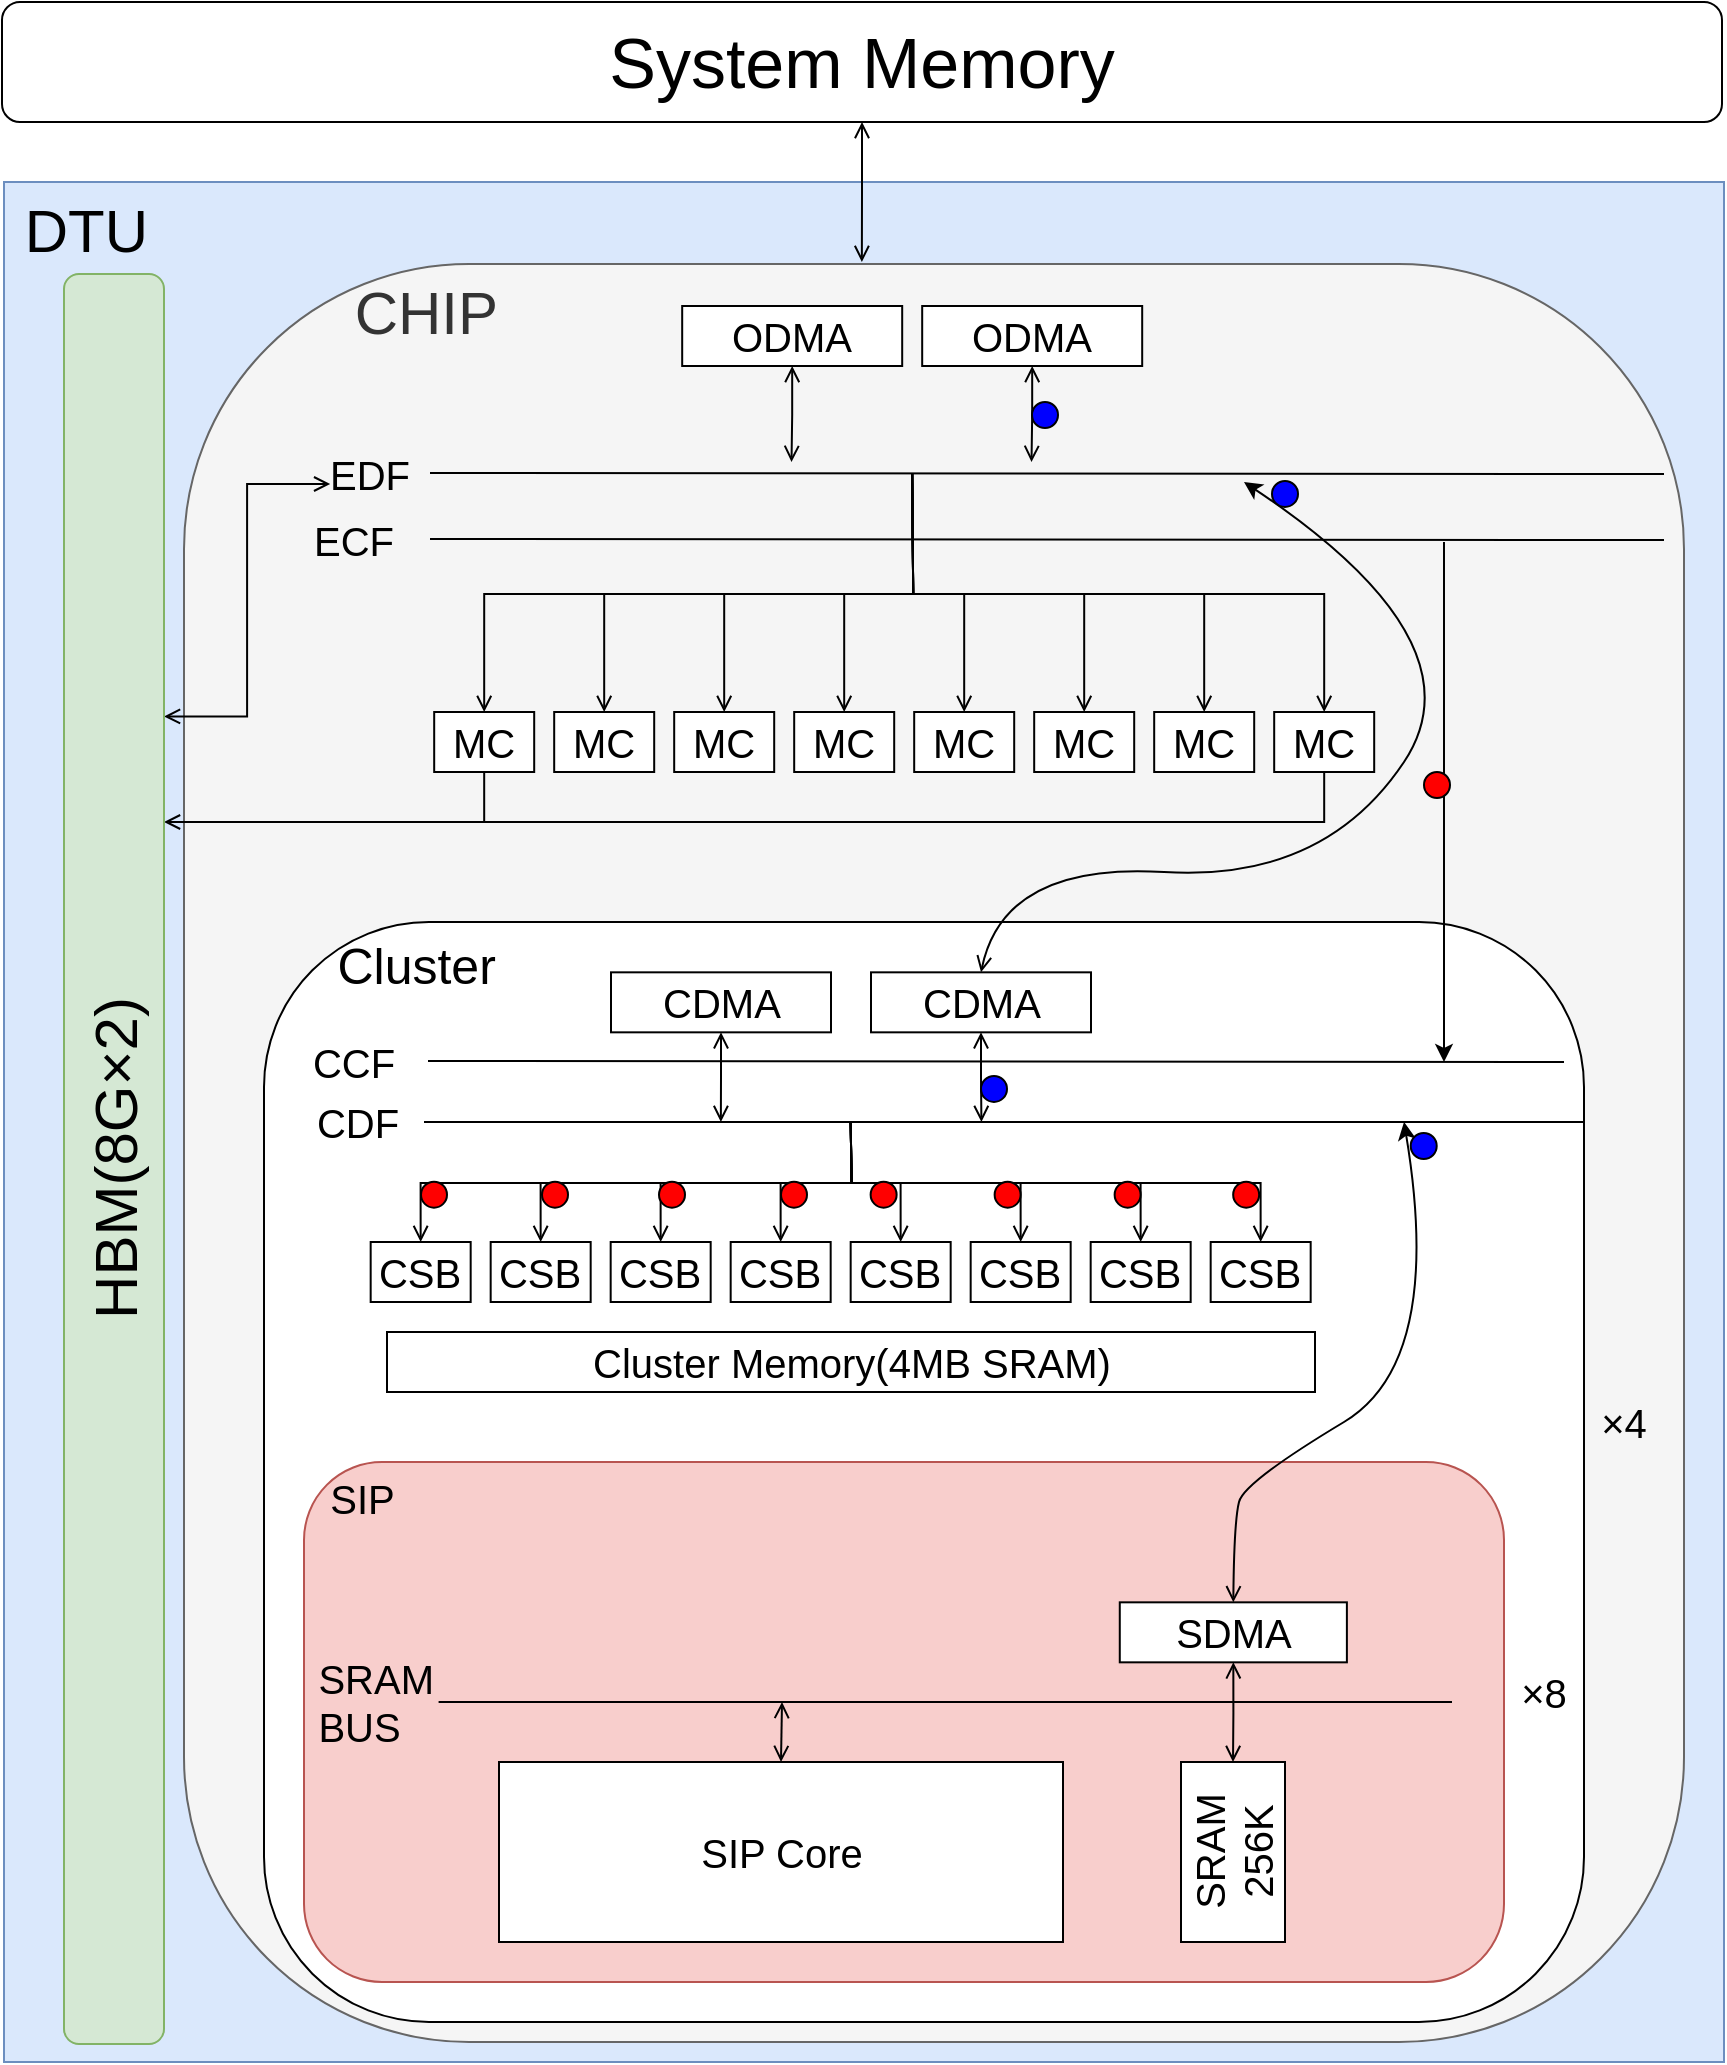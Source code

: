 <mxfile version="12.1.3" type="github" pages="2">
  <diagram name="Page-1" id="7e0a89b8-554c-2b80-1dc8-d5c74ca68de4">
    <mxGraphModel dx="1714" dy="838" grid="1" gridSize="10" guides="1" tooltips="1" connect="1" arrows="1" fold="1" page="1" pageScale="1" pageWidth="1100" pageHeight="850" background="#ffffff" math="0" shadow="0">
      <root>
        <mxCell id="0"/>
        <mxCell id="1" parent="0"/>
        <mxCell id="fnxAtJlPScLC8XFcpCaT-1247" value="&lt;font style=&quot;font-size: 30px&quot;&gt;&amp;nbsp;DTU&lt;/font&gt;" style="rounded=0;whiteSpace=wrap;html=1;strokeColor=#6c8ebf;fillColor=#dae8fc;fontSize=20;align=left;verticalAlign=top;" parent="1" vertex="1">
          <mxGeometry x="590" y="130" width="860" height="940" as="geometry"/>
        </mxCell>
        <mxCell id="fnxAtJlPScLC8XFcpCaT-400" value="&lt;font style=&quot;font-size: 30px&quot;&gt;&amp;nbsp; &amp;nbsp; &amp;nbsp; &amp;nbsp; &amp;nbsp; CHIP&lt;/font&gt;" style="rounded=1;whiteSpace=wrap;html=1;align=left;verticalAlign=top;fontSize=25;arcSize=19;fillColor=#f5f5f5;strokeColor=#666666;fontColor=#333333;" parent="1" vertex="1">
          <mxGeometry x="680" y="171" width="750" height="889" as="geometry"/>
        </mxCell>
        <mxCell id="fnxAtJlPScLC8XFcpCaT-1179" value="&lt;font style=&quot;font-size: 25px;&quot;&gt;&amp;nbsp; &amp;nbsp; &amp;nbsp;Cluster&lt;/font&gt;" style="rounded=1;whiteSpace=wrap;html=1;align=left;verticalAlign=top;fontSize=25;" parent="1" vertex="1">
          <mxGeometry x="720" y="500" width="660" height="550" as="geometry"/>
        </mxCell>
        <mxCell id="fnxAtJlPScLC8XFcpCaT-349" style="edgeStyle=orthogonalEdgeStyle;rounded=0;orthogonalLoop=1;jettySize=auto;html=1;exitX=0.5;exitY=0;exitDx=0;exitDy=0;startArrow=open;startFill=0;endArrow=none;endFill=0;strokeColor=#000000;fontSize=20;" parent="1" source="fnxAtJlPScLC8XFcpCaT-285" edge="1">
          <mxGeometry relative="1" as="geometry">
            <mxPoint x="1013.333" y="600" as="targetPoint"/>
          </mxGeometry>
        </mxCell>
        <mxCell id="fnxAtJlPScLC8XFcpCaT-285" value="CSB" style="rounded=0;whiteSpace=wrap;html=1;align=center;fontSize=20;" parent="1" vertex="1">
          <mxGeometry x="773.333" y="660" width="50" height="30" as="geometry"/>
        </mxCell>
        <mxCell id="fnxAtJlPScLC8XFcpCaT-350" style="edgeStyle=orthogonalEdgeStyle;rounded=0;orthogonalLoop=1;jettySize=auto;html=1;exitX=0.5;exitY=0;exitDx=0;exitDy=0;startArrow=open;startFill=0;endArrow=none;endFill=0;strokeColor=#000000;fontSize=20;" parent="1" source="fnxAtJlPScLC8XFcpCaT-290" edge="1">
          <mxGeometry relative="1" as="geometry">
            <mxPoint x="1013.333" y="600" as="targetPoint"/>
          </mxGeometry>
        </mxCell>
        <mxCell id="fnxAtJlPScLC8XFcpCaT-290" value="CSB" style="rounded=0;whiteSpace=wrap;html=1;align=center;fontSize=20;" parent="1" vertex="1">
          <mxGeometry x="833.333" y="660" width="50" height="30" as="geometry"/>
        </mxCell>
        <mxCell id="fnxAtJlPScLC8XFcpCaT-351" style="edgeStyle=orthogonalEdgeStyle;rounded=0;orthogonalLoop=1;jettySize=auto;html=1;exitX=0.5;exitY=0;exitDx=0;exitDy=0;startArrow=open;startFill=0;endArrow=none;endFill=0;strokeColor=#000000;fontSize=20;" parent="1" source="fnxAtJlPScLC8XFcpCaT-291" edge="1">
          <mxGeometry relative="1" as="geometry">
            <mxPoint x="1013.333" y="600" as="targetPoint"/>
          </mxGeometry>
        </mxCell>
        <mxCell id="fnxAtJlPScLC8XFcpCaT-291" value="CSB" style="rounded=0;whiteSpace=wrap;html=1;align=center;fontSize=20;" parent="1" vertex="1">
          <mxGeometry x="893.333" y="660" width="50" height="30" as="geometry"/>
        </mxCell>
        <mxCell id="fnxAtJlPScLC8XFcpCaT-352" style="edgeStyle=orthogonalEdgeStyle;rounded=0;orthogonalLoop=1;jettySize=auto;html=1;exitX=0.5;exitY=0;exitDx=0;exitDy=0;startArrow=open;startFill=0;endArrow=none;endFill=0;strokeColor=#000000;fontSize=20;" parent="1" source="fnxAtJlPScLC8XFcpCaT-292" edge="1">
          <mxGeometry relative="1" as="geometry">
            <mxPoint x="1013.333" y="600" as="targetPoint"/>
          </mxGeometry>
        </mxCell>
        <mxCell id="fnxAtJlPScLC8XFcpCaT-292" value="CSB" style="rounded=0;whiteSpace=wrap;html=1;align=center;fontSize=20;" parent="1" vertex="1">
          <mxGeometry x="953.333" y="660" width="50" height="30" as="geometry"/>
        </mxCell>
        <mxCell id="fnxAtJlPScLC8XFcpCaT-353" style="edgeStyle=orthogonalEdgeStyle;rounded=0;orthogonalLoop=1;jettySize=auto;html=1;exitX=0.5;exitY=0;exitDx=0;exitDy=0;startArrow=open;startFill=0;endArrow=none;endFill=0;strokeColor=#000000;fontSize=20;" parent="1" source="fnxAtJlPScLC8XFcpCaT-294" edge="1">
          <mxGeometry relative="1" as="geometry">
            <mxPoint x="1013.333" y="600" as="targetPoint"/>
          </mxGeometry>
        </mxCell>
        <mxCell id="fnxAtJlPScLC8XFcpCaT-294" value="CSB" style="rounded=0;whiteSpace=wrap;html=1;align=center;fontSize=20;" parent="1" vertex="1">
          <mxGeometry x="1013.333" y="660" width="50" height="30" as="geometry"/>
        </mxCell>
        <mxCell id="fnxAtJlPScLC8XFcpCaT-354" style="edgeStyle=orthogonalEdgeStyle;rounded=0;orthogonalLoop=1;jettySize=auto;html=1;exitX=0.5;exitY=0;exitDx=0;exitDy=0;startArrow=open;startFill=0;endArrow=none;endFill=0;strokeColor=#000000;fontSize=20;" parent="1" source="fnxAtJlPScLC8XFcpCaT-295" edge="1">
          <mxGeometry relative="1" as="geometry">
            <mxPoint x="1013.333" y="600" as="targetPoint"/>
          </mxGeometry>
        </mxCell>
        <mxCell id="fnxAtJlPScLC8XFcpCaT-295" value="CSB" style="rounded=0;whiteSpace=wrap;html=1;align=center;fontSize=20;" parent="1" vertex="1">
          <mxGeometry x="1073.333" y="660" width="50" height="30" as="geometry"/>
        </mxCell>
        <mxCell id="fnxAtJlPScLC8XFcpCaT-355" style="edgeStyle=orthogonalEdgeStyle;rounded=0;orthogonalLoop=1;jettySize=auto;html=1;exitX=0.5;exitY=0;exitDx=0;exitDy=0;startArrow=open;startFill=0;endArrow=none;endFill=0;strokeColor=#000000;fontSize=20;" parent="1" source="fnxAtJlPScLC8XFcpCaT-296" edge="1">
          <mxGeometry relative="1" as="geometry">
            <mxPoint x="1013.333" y="600" as="targetPoint"/>
          </mxGeometry>
        </mxCell>
        <mxCell id="fnxAtJlPScLC8XFcpCaT-296" value="CSB" style="rounded=0;whiteSpace=wrap;html=1;align=center;fontSize=20;" parent="1" vertex="1">
          <mxGeometry x="1133.333" y="660" width="50" height="30" as="geometry"/>
        </mxCell>
        <mxCell id="fnxAtJlPScLC8XFcpCaT-356" style="edgeStyle=orthogonalEdgeStyle;rounded=0;orthogonalLoop=1;jettySize=auto;html=1;exitX=0.5;exitY=0;exitDx=0;exitDy=0;startArrow=open;startFill=0;endArrow=none;endFill=0;strokeColor=#000000;fontSize=20;" parent="1" source="fnxAtJlPScLC8XFcpCaT-297" edge="1">
          <mxGeometry relative="1" as="geometry">
            <mxPoint x="1013.333" y="600" as="targetPoint"/>
          </mxGeometry>
        </mxCell>
        <mxCell id="fnxAtJlPScLC8XFcpCaT-297" value="CSB" style="rounded=0;whiteSpace=wrap;html=1;align=center;fontSize=20;" parent="1" vertex="1">
          <mxGeometry x="1193.333" y="660" width="50" height="30" as="geometry"/>
        </mxCell>
        <mxCell id="fnxAtJlPScLC8XFcpCaT-321" style="edgeStyle=orthogonalEdgeStyle;rounded=0;orthogonalLoop=1;jettySize=auto;html=1;exitX=0.5;exitY=0;exitDx=0;exitDy=0;startArrow=open;startFill=0;endArrow=none;endFill=0;strokeColor=#000000;fontSize=20;" parent="1" source="fnxAtJlPScLC8XFcpCaT-298" edge="1">
          <mxGeometry relative="1" as="geometry">
            <mxPoint x="1044.095" y="276" as="targetPoint"/>
          </mxGeometry>
        </mxCell>
        <mxCell id="fnxAtJlPScLC8XFcpCaT-1249" style="edgeStyle=orthogonalEdgeStyle;rounded=0;orthogonalLoop=1;jettySize=auto;html=1;exitX=0.5;exitY=1;exitDx=0;exitDy=0;startArrow=none;startFill=0;endArrow=open;endFill=0;strokeColor=#000000;fontSize=20;" parent="1" source="fnxAtJlPScLC8XFcpCaT-298" target="fnxAtJlPScLC8XFcpCaT-1181" edge="1">
          <mxGeometry relative="1" as="geometry">
            <Array as="points">
              <mxPoint x="830" y="450"/>
            </Array>
          </mxGeometry>
        </mxCell>
        <mxCell id="fnxAtJlPScLC8XFcpCaT-298" value="MC" style="rounded=0;whiteSpace=wrap;html=1;align=center;fontSize=20;" parent="1" vertex="1">
          <mxGeometry x="805.095" y="395" width="50" height="30" as="geometry"/>
        </mxCell>
        <mxCell id="fnxAtJlPScLC8XFcpCaT-325" style="edgeStyle=orthogonalEdgeStyle;rounded=0;orthogonalLoop=1;jettySize=auto;html=1;exitX=0.5;exitY=0;exitDx=0;exitDy=0;startArrow=open;startFill=0;endArrow=none;endFill=0;strokeColor=#000000;fontSize=20;" parent="1" source="fnxAtJlPScLC8XFcpCaT-299" edge="1">
          <mxGeometry relative="1" as="geometry">
            <mxPoint x="1044.095" y="276" as="targetPoint"/>
          </mxGeometry>
        </mxCell>
        <mxCell id="fnxAtJlPScLC8XFcpCaT-299" value="MC" style="rounded=0;whiteSpace=wrap;html=1;align=center;fontSize=20;" parent="1" vertex="1">
          <mxGeometry x="865.095" y="395" width="50" height="30" as="geometry"/>
        </mxCell>
        <mxCell id="fnxAtJlPScLC8XFcpCaT-326" style="edgeStyle=orthogonalEdgeStyle;rounded=0;orthogonalLoop=1;jettySize=auto;html=1;exitX=0.5;exitY=0;exitDx=0;exitDy=0;startArrow=open;startFill=0;endArrow=none;endFill=0;strokeColor=#000000;fontSize=20;" parent="1" source="fnxAtJlPScLC8XFcpCaT-300" edge="1">
          <mxGeometry relative="1" as="geometry">
            <mxPoint x="1044.095" y="276" as="targetPoint"/>
          </mxGeometry>
        </mxCell>
        <mxCell id="fnxAtJlPScLC8XFcpCaT-300" value="MC" style="rounded=0;whiteSpace=wrap;html=1;align=center;fontSize=20;" parent="1" vertex="1">
          <mxGeometry x="925.095" y="395" width="50" height="30" as="geometry"/>
        </mxCell>
        <mxCell id="fnxAtJlPScLC8XFcpCaT-327" style="edgeStyle=orthogonalEdgeStyle;rounded=0;orthogonalLoop=1;jettySize=auto;html=1;exitX=0.5;exitY=0;exitDx=0;exitDy=0;startArrow=open;startFill=0;endArrow=none;endFill=0;strokeColor=#000000;fontSize=20;" parent="1" source="fnxAtJlPScLC8XFcpCaT-301" edge="1">
          <mxGeometry relative="1" as="geometry">
            <mxPoint x="1044.095" y="276" as="targetPoint"/>
          </mxGeometry>
        </mxCell>
        <mxCell id="fnxAtJlPScLC8XFcpCaT-301" value="MC" style="rounded=0;whiteSpace=wrap;html=1;align=center;fontSize=20;" parent="1" vertex="1">
          <mxGeometry x="985.095" y="395" width="50" height="30" as="geometry"/>
        </mxCell>
        <mxCell id="fnxAtJlPScLC8XFcpCaT-328" style="edgeStyle=orthogonalEdgeStyle;rounded=0;orthogonalLoop=1;jettySize=auto;html=1;exitX=0.5;exitY=0;exitDx=0;exitDy=0;startArrow=open;startFill=0;endArrow=none;endFill=0;strokeColor=#000000;fontSize=20;" parent="1" source="fnxAtJlPScLC8XFcpCaT-302" edge="1">
          <mxGeometry relative="1" as="geometry">
            <mxPoint x="1044.095" y="276" as="targetPoint"/>
          </mxGeometry>
        </mxCell>
        <mxCell id="fnxAtJlPScLC8XFcpCaT-302" value="MC" style="rounded=0;whiteSpace=wrap;html=1;align=center;fontSize=20;" parent="1" vertex="1">
          <mxGeometry x="1045.095" y="395" width="50" height="30" as="geometry"/>
        </mxCell>
        <mxCell id="fnxAtJlPScLC8XFcpCaT-329" style="edgeStyle=orthogonalEdgeStyle;rounded=0;orthogonalLoop=1;jettySize=auto;html=1;exitX=0.5;exitY=0;exitDx=0;exitDy=0;startArrow=open;startFill=0;endArrow=none;endFill=0;strokeColor=#000000;fontSize=20;" parent="1" source="fnxAtJlPScLC8XFcpCaT-303" edge="1">
          <mxGeometry relative="1" as="geometry">
            <mxPoint x="1044.095" y="276" as="targetPoint"/>
          </mxGeometry>
        </mxCell>
        <mxCell id="fnxAtJlPScLC8XFcpCaT-303" value="MC" style="rounded=0;whiteSpace=wrap;html=1;align=center;fontSize=20;" parent="1" vertex="1">
          <mxGeometry x="1105.095" y="395" width="50" height="30" as="geometry"/>
        </mxCell>
        <mxCell id="fnxAtJlPScLC8XFcpCaT-330" style="edgeStyle=orthogonalEdgeStyle;rounded=0;orthogonalLoop=1;jettySize=auto;html=1;exitX=0.5;exitY=0;exitDx=0;exitDy=0;startArrow=open;startFill=0;endArrow=none;endFill=0;strokeColor=#000000;fontSize=20;" parent="1" source="fnxAtJlPScLC8XFcpCaT-304" edge="1">
          <mxGeometry relative="1" as="geometry">
            <mxPoint x="1044.095" y="276" as="targetPoint"/>
          </mxGeometry>
        </mxCell>
        <mxCell id="fnxAtJlPScLC8XFcpCaT-304" value="MC" style="rounded=0;whiteSpace=wrap;html=1;align=center;fontSize=20;" parent="1" vertex="1">
          <mxGeometry x="1165.095" y="395" width="50" height="30" as="geometry"/>
        </mxCell>
        <mxCell id="fnxAtJlPScLC8XFcpCaT-322" style="edgeStyle=orthogonalEdgeStyle;rounded=0;orthogonalLoop=1;jettySize=auto;html=1;exitX=0.5;exitY=0;exitDx=0;exitDy=0;startArrow=open;startFill=0;endArrow=none;endFill=0;strokeColor=#000000;fontSize=20;" parent="1" source="fnxAtJlPScLC8XFcpCaT-305" edge="1">
          <mxGeometry relative="1" as="geometry">
            <mxPoint x="1044.095" y="276" as="targetPoint"/>
          </mxGeometry>
        </mxCell>
        <mxCell id="fnxAtJlPScLC8XFcpCaT-1251" style="edgeStyle=orthogonalEdgeStyle;rounded=0;orthogonalLoop=1;jettySize=auto;html=1;exitX=0.5;exitY=1;exitDx=0;exitDy=0;startArrow=none;startFill=0;endArrow=none;endFill=0;strokeColor=#000000;fontSize=20;" parent="1" source="fnxAtJlPScLC8XFcpCaT-305" edge="1">
          <mxGeometry relative="1" as="geometry">
            <mxPoint x="830" y="450" as="targetPoint"/>
            <Array as="points">
              <mxPoint x="1250" y="450"/>
            </Array>
          </mxGeometry>
        </mxCell>
        <mxCell id="fnxAtJlPScLC8XFcpCaT-305" value="MC" style="rounded=0;whiteSpace=wrap;html=1;align=center;fontSize=20;" parent="1" vertex="1">
          <mxGeometry x="1225.095" y="395" width="50" height="30" as="geometry"/>
        </mxCell>
        <mxCell id="fnxAtJlPScLC8XFcpCaT-307" value="" style="endArrow=none;html=1;strokeColor=#000000;fontSize=20;" parent="1" edge="1">
          <mxGeometry width="50" height="50" relative="1" as="geometry">
            <mxPoint x="803" y="275.5" as="sourcePoint"/>
            <mxPoint x="1420" y="276" as="targetPoint"/>
            <Array as="points"/>
          </mxGeometry>
        </mxCell>
        <mxCell id="fnxAtJlPScLC8XFcpCaT-324" value="EDF" style="text;html=1;strokeColor=none;fillColor=none;align=center;verticalAlign=middle;whiteSpace=wrap;rounded=0;fontSize=20;" parent="1" vertex="1">
          <mxGeometry x="753.095" y="266" width="40" height="20" as="geometry"/>
        </mxCell>
        <mxCell id="fnxAtJlPScLC8XFcpCaT-1190" style="edgeStyle=orthogonalEdgeStyle;rounded=0;orthogonalLoop=1;jettySize=auto;html=1;exitX=0.5;exitY=1;exitDx=0;exitDy=0;startArrow=open;startFill=0;endArrow=open;endFill=0;strokeColor=#000000;fontSize=20;" parent="1" source="fnxAtJlPScLC8XFcpCaT-332" edge="1">
          <mxGeometry relative="1" as="geometry">
            <mxPoint x="983.759" y="270" as="targetPoint"/>
          </mxGeometry>
        </mxCell>
        <mxCell id="fnxAtJlPScLC8XFcpCaT-332" value="&lt;font style=&quot;font-size: 20px&quot;&gt;ODMA&lt;/font&gt;" style="rounded=0;whiteSpace=wrap;html=1;align=center;fontSize=20;" parent="1" vertex="1">
          <mxGeometry x="929.095" y="192" width="110" height="30" as="geometry"/>
        </mxCell>
        <mxCell id="fnxAtJlPScLC8XFcpCaT-1192" style="edgeStyle=orthogonalEdgeStyle;rounded=0;orthogonalLoop=1;jettySize=auto;html=1;exitX=0.5;exitY=1;exitDx=0;exitDy=0;startArrow=open;startFill=0;endArrow=open;endFill=0;strokeColor=#000000;fontSize=20;" parent="1" source="fnxAtJlPScLC8XFcpCaT-336" edge="1">
          <mxGeometry relative="1" as="geometry">
            <mxPoint x="1103.759" y="270" as="targetPoint"/>
          </mxGeometry>
        </mxCell>
        <mxCell id="fnxAtJlPScLC8XFcpCaT-336" value="&lt;font style=&quot;font-size: 20px&quot;&gt;ODMA&lt;/font&gt;" style="rounded=0;whiteSpace=wrap;html=1;align=center;fontSize=20;" parent="1" vertex="1">
          <mxGeometry x="1049.095" y="192" width="110" height="30" as="geometry"/>
        </mxCell>
        <mxCell id="fnxAtJlPScLC8XFcpCaT-337" value="" style="endArrow=none;html=1;strokeColor=#000000;fontSize=20;" parent="1" edge="1">
          <mxGeometry width="50" height="50" relative="1" as="geometry">
            <mxPoint x="800" y="600" as="sourcePoint"/>
            <mxPoint x="1380" y="600" as="targetPoint"/>
            <Array as="points"/>
          </mxGeometry>
        </mxCell>
        <mxCell id="fnxAtJlPScLC8XFcpCaT-338" value="CDF" style="text;html=1;strokeColor=none;fillColor=none;align=center;verticalAlign=middle;whiteSpace=wrap;rounded=0;fontSize=20;" parent="1" vertex="1">
          <mxGeometry x="746.833" y="590" width="40" height="20" as="geometry"/>
        </mxCell>
        <mxCell id="fnxAtJlPScLC8XFcpCaT-1232" style="edgeStyle=orthogonalEdgeStyle;rounded=0;orthogonalLoop=1;jettySize=auto;html=1;exitX=0.5;exitY=1;exitDx=0;exitDy=0;startArrow=open;startFill=0;endArrow=open;endFill=0;strokeColor=#000000;fontSize=20;" parent="1" source="fnxAtJlPScLC8XFcpCaT-339" edge="1">
          <mxGeometry relative="1" as="geometry">
            <mxPoint x="948.429" y="600" as="targetPoint"/>
          </mxGeometry>
        </mxCell>
        <mxCell id="fnxAtJlPScLC8XFcpCaT-339" value="CDMA" style="rounded=0;whiteSpace=wrap;html=1;align=center;fontSize=20;" parent="1" vertex="1">
          <mxGeometry x="893.5" y="525.167" width="110" height="30" as="geometry"/>
        </mxCell>
        <mxCell id="fnxAtJlPScLC8XFcpCaT-1233" style="edgeStyle=orthogonalEdgeStyle;rounded=0;orthogonalLoop=1;jettySize=auto;html=1;exitX=0.5;exitY=1;exitDx=0;exitDy=0;startArrow=open;startFill=0;endArrow=open;endFill=0;strokeColor=#000000;fontSize=20;" parent="1" source="fnxAtJlPScLC8XFcpCaT-340" edge="1">
          <mxGeometry relative="1" as="geometry">
            <mxPoint x="1078.714" y="600" as="targetPoint"/>
          </mxGeometry>
        </mxCell>
        <mxCell id="fnxAtJlPScLC8XFcpCaT-340" value="CDMA" style="rounded=0;whiteSpace=wrap;html=1;align=center;fontSize=20;" parent="1" vertex="1">
          <mxGeometry x="1023.5" y="525.167" width="110" height="30" as="geometry"/>
        </mxCell>
        <mxCell id="fnxAtJlPScLC8XFcpCaT-402" value="Cluster Memory(4MB SRAM)" style="rounded=0;whiteSpace=wrap;html=1;align=center;fontSize=20;" parent="1" vertex="1">
          <mxGeometry x="781.5" y="705" width="464" height="30" as="geometry"/>
        </mxCell>
        <mxCell id="fnxAtJlPScLC8XFcpCaT-1248" style="edgeStyle=orthogonalEdgeStyle;rounded=0;orthogonalLoop=1;jettySize=auto;html=1;exitX=1;exitY=0.25;exitDx=0;exitDy=0;entryX=0;entryY=0.75;entryDx=0;entryDy=0;startArrow=open;startFill=0;endArrow=open;endFill=0;strokeColor=#000000;fontSize=20;" parent="1" source="fnxAtJlPScLC8XFcpCaT-1181" target="fnxAtJlPScLC8XFcpCaT-324" edge="1">
          <mxGeometry relative="1" as="geometry"/>
        </mxCell>
        <mxCell id="fnxAtJlPScLC8XFcpCaT-1181" value="&lt;font style=&quot;font-size: 30px&quot;&gt;HBM(8G×2)&lt;/font&gt;" style="rounded=1;whiteSpace=wrap;html=1;align=center;direction=east;flipV=0;horizontal=0;fontSize=25;fillColor=#d5e8d4;strokeColor=#82b366;" parent="1" vertex="1">
          <mxGeometry x="620" y="176" width="50" height="885" as="geometry"/>
        </mxCell>
        <mxCell id="fnxAtJlPScLC8XFcpCaT-404" value="&lt;font style=&quot;font-size: 20px;&quot;&gt;&amp;nbsp; SIP&lt;/font&gt;" style="rounded=1;whiteSpace=wrap;html=1;align=left;verticalAlign=top;fontSize=20;fillColor=#f8cecc;strokeColor=#b85450;" parent="1" vertex="1">
          <mxGeometry x="740" y="770" width="600" height="260" as="geometry"/>
        </mxCell>
        <mxCell id="fnxAtJlPScLC8XFcpCaT-1243" style="edgeStyle=orthogonalEdgeStyle;rounded=0;orthogonalLoop=1;jettySize=auto;html=1;exitX=0.5;exitY=1;exitDx=0;exitDy=0;entryX=0.5;entryY=0;entryDx=0;entryDy=0;startArrow=open;startFill=0;endArrow=open;endFill=0;strokeColor=#000000;fontSize=20;" parent="1" source="fnxAtJlPScLC8XFcpCaT-361" target="fnxAtJlPScLC8XFcpCaT-369" edge="1">
          <mxGeometry relative="1" as="geometry"/>
        </mxCell>
        <mxCell id="fnxAtJlPScLC8XFcpCaT-361" value="SDMA" style="rounded=0;whiteSpace=wrap;html=1;align=center;fontSize=20;" parent="1" vertex="1">
          <mxGeometry x="1147.888" y="840.167" width="113.557" height="30" as="geometry"/>
        </mxCell>
        <mxCell id="fnxAtJlPScLC8XFcpCaT-369" value="SRAM&lt;br&gt;256K" style="rounded=0;whiteSpace=wrap;html=1;align=center;fontSize=20;horizontal=0;" parent="1" vertex="1">
          <mxGeometry x="1178.5" y="920" width="52" height="90" as="geometry"/>
        </mxCell>
        <mxCell id="fnxAtJlPScLC8XFcpCaT-378" value="" style="endArrow=none;html=1;strokeColor=#000000;fontSize=20;" parent="1" edge="1">
          <mxGeometry width="50" height="50" relative="1" as="geometry">
            <mxPoint x="807.293" y="890" as="sourcePoint"/>
            <mxPoint x="1313.999" y="890" as="targetPoint"/>
            <Array as="points"/>
          </mxGeometry>
        </mxCell>
        <mxCell id="fnxAtJlPScLC8XFcpCaT-381" value="&lt;div style=&quot;text-align: justify&quot;&gt;&lt;span&gt;SRAM&lt;/span&gt;&lt;/div&gt;&lt;div style=&quot;text-align: justify&quot;&gt;&lt;span&gt;BUS&lt;/span&gt;&lt;/div&gt;" style="text;html=1;strokeColor=none;fillColor=none;align=right;verticalAlign=middle;whiteSpace=wrap;rounded=0;fontSize=20;" parent="1" vertex="1">
          <mxGeometry x="766" y="880" width="41.293" height="20" as="geometry"/>
        </mxCell>
        <mxCell id="fnxAtJlPScLC8XFcpCaT-1183" value="×8" style="text;html=1;strokeColor=none;fillColor=none;align=center;verticalAlign=middle;whiteSpace=wrap;rounded=0;fontSize=20;" parent="1" vertex="1">
          <mxGeometry x="1340" y="875" width="40" height="20" as="geometry"/>
        </mxCell>
        <mxCell id="fnxAtJlPScLC8XFcpCaT-1184" value="×4" style="text;html=1;strokeColor=none;fillColor=none;align=center;verticalAlign=middle;whiteSpace=wrap;rounded=0;fontSize=20;" parent="1" vertex="1">
          <mxGeometry x="1380" y="740" width="40" height="20" as="geometry"/>
        </mxCell>
        <mxCell id="fnxAtJlPScLC8XFcpCaT-1193" style="edgeStyle=orthogonalEdgeStyle;rounded=0;orthogonalLoop=1;jettySize=auto;html=1;exitX=0.5;exitY=1;exitDx=0;exitDy=0;startArrow=open;startFill=0;endArrow=open;endFill=0;strokeColor=#000000;fontSize=20;" parent="1" source="fnxAtJlPScLC8XFcpCaT-1185" edge="1">
          <mxGeometry relative="1" as="geometry">
            <mxPoint x="1018.931" y="170" as="targetPoint"/>
          </mxGeometry>
        </mxCell>
        <mxCell id="fnxAtJlPScLC8XFcpCaT-1185" value="&lt;font style=&quot;font-size: 35px&quot;&gt;System Memory&lt;/font&gt;" style="rounded=1;whiteSpace=wrap;html=1;fontSize=20;align=center;" parent="1" vertex="1">
          <mxGeometry x="589" y="40" width="860" height="60" as="geometry"/>
        </mxCell>
        <mxCell id="fnxAtJlPScLC8XFcpCaT-1202" value="" style="ellipse;whiteSpace=wrap;html=1;aspect=fixed;fontSize=20;align=center;fillColor=#FF0000;" parent="1" vertex="1">
          <mxGeometry x="798.5" y="629.849" width="13" height="13" as="geometry"/>
        </mxCell>
        <mxCell id="fnxAtJlPScLC8XFcpCaT-1203" value="" style="ellipse;whiteSpace=wrap;html=1;aspect=fixed;fontSize=20;align=center;fillColor=#FF0000;" parent="1" vertex="1">
          <mxGeometry x="859" y="629.849" width="13" height="13" as="geometry"/>
        </mxCell>
        <mxCell id="fnxAtJlPScLC8XFcpCaT-1204" value="" style="ellipse;whiteSpace=wrap;html=1;aspect=fixed;fontSize=20;align=center;fillColor=#FF0000;" parent="1" vertex="1">
          <mxGeometry x="917.5" y="629.849" width="13" height="13" as="geometry"/>
        </mxCell>
        <mxCell id="fnxAtJlPScLC8XFcpCaT-1205" value="" style="ellipse;whiteSpace=wrap;html=1;aspect=fixed;fontSize=20;align=center;fillColor=#FF0000;" parent="1" vertex="1">
          <mxGeometry x="978.5" y="629.849" width="13" height="13" as="geometry"/>
        </mxCell>
        <mxCell id="fnxAtJlPScLC8XFcpCaT-1206" value="" style="ellipse;whiteSpace=wrap;html=1;aspect=fixed;fontSize=20;align=center;fillColor=#FF0000;" parent="1" vertex="1">
          <mxGeometry x="1023.317" y="629.849" width="13" height="13" as="geometry"/>
        </mxCell>
        <mxCell id="fnxAtJlPScLC8XFcpCaT-1207" value="" style="ellipse;whiteSpace=wrap;html=1;aspect=fixed;fontSize=20;align=center;fillColor=#FF0000;" parent="1" vertex="1">
          <mxGeometry x="1085.317" y="629.849" width="13" height="13" as="geometry"/>
        </mxCell>
        <mxCell id="fnxAtJlPScLC8XFcpCaT-1211" value="" style="ellipse;whiteSpace=wrap;html=1;aspect=fixed;fontSize=20;align=center;fillColor=#FF0000;" parent="1" vertex="1">
          <mxGeometry x="1145.317" y="629.849" width="13" height="13" as="geometry"/>
        </mxCell>
        <mxCell id="fnxAtJlPScLC8XFcpCaT-1212" value="" style="ellipse;whiteSpace=wrap;html=1;aspect=fixed;fontSize=20;align=center;fillColor=#FF0000;" parent="1" vertex="1">
          <mxGeometry x="1204.587" y="629.849" width="13" height="13" as="geometry"/>
        </mxCell>
        <mxCell id="fnxAtJlPScLC8XFcpCaT-1217" value="" style="endArrow=none;html=1;strokeColor=#000000;fontSize=20;" parent="1" edge="1">
          <mxGeometry width="50" height="50" relative="1" as="geometry">
            <mxPoint x="803" y="308.5" as="sourcePoint"/>
            <mxPoint x="1420" y="309" as="targetPoint"/>
            <Array as="points"/>
          </mxGeometry>
        </mxCell>
        <mxCell id="fnxAtJlPScLC8XFcpCaT-1218" value="ECF" style="text;html=1;strokeColor=none;fillColor=none;align=center;verticalAlign=middle;whiteSpace=wrap;rounded=0;fontSize=20;" parent="1" vertex="1">
          <mxGeometry x="745.095" y="299" width="40" height="20" as="geometry"/>
        </mxCell>
        <mxCell id="fnxAtJlPScLC8XFcpCaT-1219" value="" style="endArrow=classic;html=1;strokeColor=#000000;fontSize=20;" parent="1" edge="1">
          <mxGeometry width="50" height="50" relative="1" as="geometry">
            <mxPoint x="1310" y="310" as="sourcePoint"/>
            <mxPoint x="1310" y="570" as="targetPoint"/>
          </mxGeometry>
        </mxCell>
        <mxCell id="fnxAtJlPScLC8XFcpCaT-1222" value="" style="ellipse;whiteSpace=wrap;html=1;aspect=fixed;fontSize=20;align=center;fillColor=#FF0000;" parent="1" vertex="1">
          <mxGeometry x="1300" y="425" width="13" height="13" as="geometry"/>
        </mxCell>
        <mxCell id="fnxAtJlPScLC8XFcpCaT-1223" value="CCF" style="text;html=1;strokeColor=none;fillColor=none;align=center;verticalAlign=middle;whiteSpace=wrap;rounded=0;fontSize=20;" parent="1" vertex="1">
          <mxGeometry x="745.333" y="560" width="40" height="20" as="geometry"/>
        </mxCell>
        <mxCell id="fnxAtJlPScLC8XFcpCaT-1224" value="" style="endArrow=none;html=1;strokeColor=#000000;fontSize=20;" parent="1" edge="1">
          <mxGeometry width="50" height="50" relative="1" as="geometry">
            <mxPoint x="802" y="569.5" as="sourcePoint"/>
            <mxPoint x="1370" y="570" as="targetPoint"/>
            <Array as="points"/>
          </mxGeometry>
        </mxCell>
        <mxCell id="fnxAtJlPScLC8XFcpCaT-1231" value="" style="ellipse;whiteSpace=wrap;html=1;aspect=fixed;fontSize=20;align=center;fillColor=#0000FF;" parent="1" vertex="1">
          <mxGeometry x="1104" y="240" width="13" height="13" as="geometry"/>
        </mxCell>
        <mxCell id="fnxAtJlPScLC8XFcpCaT-1234" value="" style="curved=1;endArrow=classic;html=1;strokeColor=#000000;fontSize=20;exitX=0.5;exitY=0;exitDx=0;exitDy=0;startArrow=open;startFill=0;" parent="1" source="fnxAtJlPScLC8XFcpCaT-340" edge="1">
          <mxGeometry width="50" height="50" relative="1" as="geometry">
            <mxPoint x="940" y="530" as="sourcePoint"/>
            <mxPoint x="1210" y="280" as="targetPoint"/>
            <Array as="points">
              <mxPoint x="1090" y="470"/>
              <mxPoint x="1250" y="480"/>
              <mxPoint x="1330" y="360"/>
            </Array>
          </mxGeometry>
        </mxCell>
        <mxCell id="fnxAtJlPScLC8XFcpCaT-1235" value="" style="ellipse;whiteSpace=wrap;html=1;aspect=fixed;fontSize=20;align=center;fillColor=#0000FF;" parent="1" vertex="1">
          <mxGeometry x="1224" y="279.444" width="13" height="13" as="geometry"/>
        </mxCell>
        <mxCell id="fnxAtJlPScLC8XFcpCaT-1236" value="" style="ellipse;whiteSpace=wrap;html=1;aspect=fixed;fontSize=20;align=center;fillColor=#0000FF;" parent="1" vertex="1">
          <mxGeometry x="1078.5" y="576.944" width="13" height="13" as="geometry"/>
        </mxCell>
        <mxCell id="fnxAtJlPScLC8XFcpCaT-1237" value="" style="curved=1;endArrow=classic;html=1;strokeColor=#000000;fontSize=20;startArrow=open;startFill=0;exitX=0.5;exitY=0;exitDx=0;exitDy=0;" parent="1" source="fnxAtJlPScLC8XFcpCaT-361" edge="1">
          <mxGeometry width="50" height="50" relative="1" as="geometry">
            <mxPoint x="1110" y="810" as="sourcePoint"/>
            <mxPoint x="1290" y="600" as="targetPoint"/>
            <Array as="points">
              <mxPoint x="1205" y="800"/>
              <mxPoint x="1210" y="780"/>
              <mxPoint x="1310" y="720"/>
            </Array>
          </mxGeometry>
        </mxCell>
        <mxCell id="fnxAtJlPScLC8XFcpCaT-1241" value="" style="ellipse;whiteSpace=wrap;html=1;aspect=fixed;fontSize=20;align=center;fillColor=#0000FF;" parent="1" vertex="1">
          <mxGeometry x="1293.357" y="605.5" width="13" height="13" as="geometry"/>
        </mxCell>
        <mxCell id="fnxAtJlPScLC8XFcpCaT-1246" style="edgeStyle=orthogonalEdgeStyle;rounded=0;orthogonalLoop=1;jettySize=auto;html=1;exitX=0.5;exitY=0;exitDx=0;exitDy=0;startArrow=open;startFill=0;endArrow=open;endFill=0;strokeColor=#000000;fontSize=20;" parent="1" source="fnxAtJlPScLC8XFcpCaT-1245" edge="1">
          <mxGeometry relative="1" as="geometry">
            <mxPoint x="979" y="890" as="targetPoint"/>
          </mxGeometry>
        </mxCell>
        <mxCell id="fnxAtJlPScLC8XFcpCaT-1245" value="SIP Core" style="rounded=0;whiteSpace=wrap;html=1;align=center;fontSize=20;horizontal=1;" parent="1" vertex="1">
          <mxGeometry x="837.5" y="920" width="282" height="90" as="geometry"/>
        </mxCell>
      </root>
    </mxGraphModel>
  </diagram>
  <diagram id="oNPxg-rAgcc2HNk2N3nu" name="Page-2">
    <mxGraphModel dx="1854" dy="514" grid="1" gridSize="10" guides="1" tooltips="1" connect="1" arrows="1" fold="1" page="1" pageScale="1" pageWidth="827" pageHeight="1169" math="0" shadow="0">
      <root>
        <mxCell id="wSdRm8vFtxA8m4r3ZrGF-0"/>
        <mxCell id="wSdRm8vFtxA8m4r3ZrGF-1" parent="wSdRm8vFtxA8m4r3ZrGF-0"/>
        <mxCell id="wSdRm8vFtxA8m4r3ZrGF-6" value="" style="edgeStyle=orthogonalEdgeStyle;rounded=0;orthogonalLoop=1;jettySize=auto;html=1;" parent="wSdRm8vFtxA8m4r3ZrGF-1" source="wSdRm8vFtxA8m4r3ZrGF-2" target="wSdRm8vFtxA8m4r3ZrGF-5" edge="1">
          <mxGeometry relative="1" as="geometry"/>
        </mxCell>
        <mxCell id="wSdRm8vFtxA8m4r3ZrGF-8" style="edgeStyle=orthogonalEdgeStyle;rounded=0;orthogonalLoop=1;jettySize=auto;html=1;exitX=0.5;exitY=1;exitDx=0;exitDy=0;entryX=0.5;entryY=0;entryDx=0;entryDy=0;" parent="wSdRm8vFtxA8m4r3ZrGF-1" source="wSdRm8vFtxA8m4r3ZrGF-2" target="wSdRm8vFtxA8m4r3ZrGF-7" edge="1">
          <mxGeometry relative="1" as="geometry"/>
        </mxCell>
        <mxCell id="wSdRm8vFtxA8m4r3ZrGF-2" value="BPM interface&lt;br&gt;1. BpmFuncA() = 0;&lt;br&gt;2. BpmFuncB() = 0;&lt;br&gt;3. BpmFuncC()&amp;nbsp;= 0;" style="rounded=0;whiteSpace=wrap;html=1;labelPosition=center;verticalLabelPosition=middle;align=left;verticalAlign=top;fillColor=#e1d5e7;strokeColor=#9673a6;" parent="wSdRm8vFtxA8m4r3ZrGF-1" vertex="1">
          <mxGeometry x="240" y="480" width="160" height="80" as="geometry"/>
        </mxCell>
        <mxCell id="wSdRm8vFtxA8m4r3ZrGF-7" value="B BPM implement&lt;br&gt;1. BpmFuncA();&lt;br&gt;2. BpmFuncB();&lt;br&gt;3. BpmFuncC();" style="rounded=0;whiteSpace=wrap;html=1;align=left;verticalAlign=top;fillColor=#fff2cc;strokeColor=#d6b656;" parent="wSdRm8vFtxA8m4r3ZrGF-1" vertex="1">
          <mxGeometry x="360" y="640" width="160" height="80" as="geometry"/>
        </mxCell>
        <mxCell id="wSdRm8vFtxA8m4r3ZrGF-5" value="A BPM implement&lt;br&gt;1. BpmFuncA();&lt;br&gt;2. BpmFuncB();&lt;br&gt;3. BpmFuncC();" style="rounded=0;whiteSpace=wrap;html=1;align=left;verticalAlign=top;fillColor=#fff2cc;strokeColor=#d6b656;" parent="wSdRm8vFtxA8m4r3ZrGF-1" vertex="1">
          <mxGeometry x="120" y="640" width="160" height="80" as="geometry"/>
        </mxCell>
        <mxCell id="FJkoKa2zP6TrioZ-x6MN-5" value="" style="edgeStyle=orthogonalEdgeStyle;rounded=0;orthogonalLoop=1;jettySize=auto;html=1;" parent="wSdRm8vFtxA8m4r3ZrGF-1" source="FJkoKa2zP6TrioZ-x6MN-7" target="FJkoKa2zP6TrioZ-x6MN-9" edge="1">
          <mxGeometry relative="1" as="geometry"/>
        </mxCell>
        <mxCell id="FJkoKa2zP6TrioZ-x6MN-6" style="edgeStyle=orthogonalEdgeStyle;rounded=0;orthogonalLoop=1;jettySize=auto;html=1;exitX=0.5;exitY=1;exitDx=0;exitDy=0;entryX=0.5;entryY=0;entryDx=0;entryDy=0;" parent="wSdRm8vFtxA8m4r3ZrGF-1" source="FJkoKa2zP6TrioZ-x6MN-7" target="FJkoKa2zP6TrioZ-x6MN-8" edge="1">
          <mxGeometry relative="1" as="geometry"/>
        </mxCell>
        <mxCell id="FJkoKa2zP6TrioZ-x6MN-7" value="PMC interface&lt;br&gt;1. PmcFuncA() = 0;&lt;br&gt;2. PmcFuncB() = 0;&lt;br&gt;3. PmcFuncC() = 0;" style="rounded=0;whiteSpace=wrap;html=1;labelPosition=center;verticalLabelPosition=middle;align=left;verticalAlign=top;fillColor=#e1d5e7;strokeColor=#9673a6;" parent="wSdRm8vFtxA8m4r3ZrGF-1" vertex="1">
          <mxGeometry x="720" y="480" width="160" height="80" as="geometry"/>
        </mxCell>
        <mxCell id="FJkoKa2zP6TrioZ-x6MN-8" value="B PMC implement&lt;br&gt;1. PmcFuncA();&lt;br&gt;2. PmcFuncB();&lt;br&gt;3. PmcFuncC();" style="rounded=0;whiteSpace=wrap;html=1;align=left;verticalAlign=top;fillColor=#fff2cc;strokeColor=#d6b656;" parent="wSdRm8vFtxA8m4r3ZrGF-1" vertex="1">
          <mxGeometry x="840" y="640" width="160" height="80" as="geometry"/>
        </mxCell>
        <mxCell id="FJkoKa2zP6TrioZ-x6MN-9" value="A PMC implement&lt;br&gt;1. PmcFuncA();&lt;br&gt;2. PmcFuncB();&lt;br&gt;3. PmcFuncC();" style="rounded=0;whiteSpace=wrap;html=1;align=left;verticalAlign=top;fillColor=#fff2cc;strokeColor=#d6b656;" parent="wSdRm8vFtxA8m4r3ZrGF-1" vertex="1">
          <mxGeometry x="600" y="640" width="160" height="80" as="geometry"/>
        </mxCell>
        <mxCell id="jU3aj9pWKFB-8NXjvSev-9" value="" style="edgeStyle=orthogonalEdgeStyle;rounded=0;orthogonalLoop=1;jettySize=auto;html=1;" edge="1" parent="wSdRm8vFtxA8m4r3ZrGF-1" source="FJkoKa2zP6TrioZ-x6MN-10" target="FJkoKa2zP6TrioZ-x6MN-12">
          <mxGeometry relative="1" as="geometry"/>
        </mxCell>
        <mxCell id="FJkoKa2zP6TrioZ-x6MN-10" value="Pavo Profiler {&lt;br&gt;&amp;nbsp; &amp;nbsp;&amp;nbsp;&amp;nbsp;startProfile();&lt;br&gt;&amp;nbsp; &amp;nbsp;&amp;nbsp;stopProfile();&lt;br&gt;&amp;nbsp; &amp;nbsp; generate();&lt;br&gt;}" style="rounded=0;whiteSpace=wrap;html=1;align=left;verticalAlign=top;fillColor=#fff2cc;strokeColor=#d6b656;" parent="wSdRm8vFtxA8m4r3ZrGF-1" vertex="1">
          <mxGeometry x="480" y="280" width="160" height="120" as="geometry"/>
        </mxCell>
        <mxCell id="jU3aj9pWKFB-8NXjvSev-8" value="" style="edgeStyle=orthogonalEdgeStyle;rounded=0;orthogonalLoop=1;jettySize=auto;html=1;" edge="1" parent="wSdRm8vFtxA8m4r3ZrGF-1" source="FJkoKa2zP6TrioZ-x6MN-11" target="FJkoKa2zP6TrioZ-x6MN-10">
          <mxGeometry relative="1" as="geometry"/>
        </mxCell>
        <mxCell id="FJkoKa2zP6TrioZ-x6MN-11" value="Leo Profiler {&lt;br&gt;&amp;nbsp; &amp;nbsp;&amp;nbsp;&amp;nbsp;startProfile();&lt;br&gt;&amp;nbsp; &amp;nbsp;&amp;nbsp;stopProfile();&lt;br&gt;&amp;nbsp; &amp;nbsp; generate();;&lt;br&gt;}" style="rounded=0;whiteSpace=wrap;html=1;align=left;verticalAlign=top;fillColor=#fff2cc;strokeColor=#d6b656;" parent="wSdRm8vFtxA8m4r3ZrGF-1" vertex="1">
          <mxGeometry x="240" y="280" width="160" height="120" as="geometry"/>
        </mxCell>
        <mxCell id="jU3aj9pWKFB-8NXjvSev-10" value="" style="edgeStyle=orthogonalEdgeStyle;rounded=0;orthogonalLoop=1;jettySize=auto;html=1;" edge="1" parent="wSdRm8vFtxA8m4r3ZrGF-1" source="FJkoKa2zP6TrioZ-x6MN-12" target="jU3aj9pWKFB-8NXjvSev-5">
          <mxGeometry relative="1" as="geometry"/>
        </mxCell>
        <mxCell id="FJkoKa2zP6TrioZ-x6MN-12" value="XXX Profiler {&lt;br&gt;&amp;nbsp; &amp;nbsp;&amp;nbsp;startProfile();&lt;br&gt;&amp;nbsp; &amp;nbsp;&amp;nbsp;stopProfile();&lt;br&gt;&amp;nbsp; &amp;nbsp; generate();&lt;br&gt;}" style="rounded=0;whiteSpace=wrap;html=1;align=left;verticalAlign=top;fillColor=#fff2cc;strokeColor=#d6b656;" parent="wSdRm8vFtxA8m4r3ZrGF-1" vertex="1">
          <mxGeometry x="720" y="280" width="160" height="120" as="geometry"/>
        </mxCell>
        <mxCell id="FJkoKa2zP6TrioZ-x6MN-13" value="EF Profiler {&lt;br&gt;&amp;nbsp; &amp;nbsp; BPMbehavior bpm;&lt;br&gt;&amp;nbsp; &amp;nbsp; PMCbehavior pmc;&lt;br&gt;&amp;nbsp; &amp;nbsp; TDbehavior td;&lt;br&gt;&amp;nbsp; &amp;nbsp; TFbehavior tf;&lt;br&gt;&amp;nbsp; &amp;nbsp; XXbehavior xx;&lt;br&gt;&lt;br&gt;&amp;nbsp; &amp;nbsp; startProfile();&lt;br&gt;&amp;nbsp; &amp;nbsp;&amp;nbsp;stopProfile();&lt;br&gt;&amp;nbsp; &amp;nbsp; generate();&lt;br&gt;&lt;br&gt;&amp;nbsp; &amp;nbsp;&lt;font color=&quot;#ff0000&quot;&gt; DTU* dtu;&lt;/font&gt;&lt;br&gt;}" style="rounded=0;whiteSpace=wrap;html=1;align=left;verticalAlign=top;fillColor=#e1d5e7;strokeColor=#9673a6;" parent="wSdRm8vFtxA8m4r3ZrGF-1" vertex="1">
          <mxGeometry x="720" y="40" width="160" height="200" as="geometry"/>
        </mxCell>
        <mxCell id="jU3aj9pWKFB-8NXjvSev-0" value="" style="edgeStyle=orthogonalEdgeStyle;rounded=0;orthogonalLoop=1;jettySize=auto;html=1;" edge="1" source="jU3aj9pWKFB-8NXjvSev-2" target="jU3aj9pWKFB-8NXjvSev-4" parent="wSdRm8vFtxA8m4r3ZrGF-1">
          <mxGeometry relative="1" as="geometry"/>
        </mxCell>
        <mxCell id="jU3aj9pWKFB-8NXjvSev-1" style="edgeStyle=orthogonalEdgeStyle;rounded=0;orthogonalLoop=1;jettySize=auto;html=1;exitX=0.5;exitY=1;exitDx=0;exitDy=0;entryX=0.5;entryY=0;entryDx=0;entryDy=0;" edge="1" source="jU3aj9pWKFB-8NXjvSev-2" target="jU3aj9pWKFB-8NXjvSev-3" parent="wSdRm8vFtxA8m4r3ZrGF-1">
          <mxGeometry relative="1" as="geometry"/>
        </mxCell>
        <mxCell id="jU3aj9pWKFB-8NXjvSev-2" value="TraceDebugger behavior&lt;br&gt;1. TDFuncA() = 0;&lt;br&gt;2. TDFuncB() = 0;&lt;br&gt;3. TDFuncC() = 0;" style="rounded=0;whiteSpace=wrap;html=1;labelPosition=center;verticalLabelPosition=middle;align=left;verticalAlign=top;fillColor=#e1d5e7;strokeColor=#9673a6;" vertex="1" parent="wSdRm8vFtxA8m4r3ZrGF-1">
          <mxGeometry x="1200" y="480" width="160" height="80" as="geometry"/>
        </mxCell>
        <mxCell id="jU3aj9pWKFB-8NXjvSev-3" value="B TD behavior&lt;br&gt;1. TDFuncA();&lt;br&gt;2. TDFuncB();&lt;br&gt;3. TDFuncC();" style="rounded=0;whiteSpace=wrap;html=1;align=left;verticalAlign=top;fillColor=#fff2cc;strokeColor=#d6b656;" vertex="1" parent="wSdRm8vFtxA8m4r3ZrGF-1">
          <mxGeometry x="1320" y="640" width="160" height="80" as="geometry"/>
        </mxCell>
        <mxCell id="jU3aj9pWKFB-8NXjvSev-4" value="A TD behavior&lt;br&gt;1. TDFuncA();&lt;br&gt;2. TDFuncB();&lt;br&gt;3. TDFuncC();" style="rounded=0;whiteSpace=wrap;html=1;align=left;verticalAlign=top;fillColor=#fff2cc;strokeColor=#d6b656;" vertex="1" parent="wSdRm8vFtxA8m4r3ZrGF-1">
          <mxGeometry x="1080" y="640" width="160" height="80" as="geometry"/>
        </mxCell>
        <mxCell id="jU3aj9pWKFB-8NXjvSev-7" value="" style="edgeStyle=orthogonalEdgeStyle;rounded=0;orthogonalLoop=1;jettySize=auto;html=1;" edge="1" parent="wSdRm8vFtxA8m4r3ZrGF-1" source="jU3aj9pWKFB-8NXjvSev-5" target="jU3aj9pWKFB-8NXjvSev-6">
          <mxGeometry relative="1" as="geometry"/>
        </mxCell>
        <mxCell id="jU3aj9pWKFB-8NXjvSev-5" value="YYY Profiler {&lt;br&gt;&amp;nbsp; &amp;nbsp;&amp;nbsp;&amp;nbsp;startProfile();&lt;br&gt;&amp;nbsp; &amp;nbsp;&amp;nbsp;stopProfile();&lt;br&gt;&amp;nbsp; &amp;nbsp; generate();&lt;br&gt;}" style="rounded=0;whiteSpace=wrap;html=1;align=left;verticalAlign=top;fillColor=#fff2cc;strokeColor=#d6b656;" vertex="1" parent="wSdRm8vFtxA8m4r3ZrGF-1">
          <mxGeometry x="960" y="280" width="160" height="120" as="geometry"/>
        </mxCell>
        <mxCell id="jU3aj9pWKFB-8NXjvSev-6" value="YYY Profiler {&lt;br&gt;&amp;nbsp; &amp;nbsp;&amp;nbsp;startProfile();&lt;br&gt;&amp;nbsp; &amp;nbsp;&amp;nbsp;stopProfile();&lt;br&gt;&amp;nbsp; &amp;nbsp; generate();&lt;br&gt;}" style="rounded=0;whiteSpace=wrap;html=1;align=left;verticalAlign=top;fillColor=#fff2cc;strokeColor=#d6b656;" vertex="1" parent="wSdRm8vFtxA8m4r3ZrGF-1">
          <mxGeometry x="1200" y="280" width="160" height="120" as="geometry"/>
        </mxCell>
        <mxCell id="jU3aj9pWKFB-8NXjvSev-11" value="" style="endArrow=none;html=1;fontStyle=1;fontSize=20;strokeWidth=2;" edge="1" parent="wSdRm8vFtxA8m4r3ZrGF-1">
          <mxGeometry width="50" height="50" relative="1" as="geometry">
            <mxPoint y="440" as="sourcePoint"/>
            <mxPoint x="1520" y="440" as="targetPoint"/>
          </mxGeometry>
        </mxCell>
        <mxCell id="jU3aj9pWKFB-8NXjvSev-12" value="NO BPM/PMC/TD/XX implementation&lt;br&gt;1. can&#39;t change BPM/PMC implement easily&lt;br&gt;2. BPM/PMC function could be reused in XXX/YYY&amp;nbsp; release&lt;br&gt;2. construct with correct behavior and could change behavior dynamic" style="text;html=1;resizable=0;autosize=1;align=left;verticalAlign=middle;points=[];fillColor=none;strokeColor=none;rounded=0;" vertex="1" parent="wSdRm8vFtxA8m4r3ZrGF-1">
          <mxGeometry x="5" y="377" width="390" height="60" as="geometry"/>
        </mxCell>
        <mxCell id="jU3aj9pWKFB-8NXjvSev-13" value="&lt;span&gt;BPM/PMC/TD/XX implementation&lt;/span&gt;" style="text;html=1;resizable=0;autosize=1;align=left;verticalAlign=middle;points=[];fillColor=none;strokeColor=none;rounded=0;fontStyle=0" vertex="1" parent="wSdRm8vFtxA8m4r3ZrGF-1">
          <mxGeometry x="5" y="442" width="200" height="20" as="geometry"/>
        </mxCell>
        <mxCell id="jU3aj9pWKFB-8NXjvSev-17" value="MAIN" style="rounded=1;whiteSpace=wrap;html=1;align=center;" vertex="1" parent="wSdRm8vFtxA8m4r3ZrGF-1">
          <mxGeometry x="440" y="95" width="120" height="60" as="geometry"/>
        </mxCell>
        <mxCell id="jU3aj9pWKFB-8NXjvSev-25" value="" style="shape=flexArrow;endArrow=classic;html=1;" edge="1" parent="wSdRm8vFtxA8m4r3ZrGF-1">
          <mxGeometry width="50" height="50" relative="1" as="geometry">
            <mxPoint x="600" y="125" as="sourcePoint"/>
            <mxPoint x="690" y="125" as="targetPoint"/>
          </mxGeometry>
        </mxCell>
        <mxCell id="jU3aj9pWKFB-8NXjvSev-26" value="startProfile() {&lt;br&gt;&amp;nbsp; &amp;nbsp; bpm.BPMFuncA();&lt;br&gt;&amp;nbsp; &amp;nbsp; pmc.PMCFuncA();&lt;br&gt;&amp;nbsp; &amp;nbsp; xxx.XXXFuncA();&lt;br&gt;}" style="text;html=1;resizable=0;autosize=1;align=left;verticalAlign=middle;points=[];fillColor=none;strokeColor=none;rounded=0;fontSize=12;" vertex="1" parent="wSdRm8vFtxA8m4r3ZrGF-1">
          <mxGeometry x="950" y="50" width="130" height="80" as="geometry"/>
        </mxCell>
        <mxCell id="jU3aj9pWKFB-8NXjvSev-27" value="stopProfile() {&lt;br&gt;&amp;nbsp; &amp;nbsp; bpm.BPMFuncB();&lt;br&gt;&amp;nbsp; &amp;nbsp; pmc.PMCFuncB();&lt;br&gt;&amp;nbsp; &amp;nbsp; xxx.XXXFuncB();&lt;br&gt;}" style="text;html=1;resizable=0;autosize=1;align=left;verticalAlign=middle;points=[];fillColor=none;strokeColor=none;rounded=0;fontSize=12;" vertex="1" parent="wSdRm8vFtxA8m4r3ZrGF-1">
          <mxGeometry x="950" y="130" width="130" height="80" as="geometry"/>
        </mxCell>
        <mxCell id="jU3aj9pWKFB-8NXjvSev-28" value="generate() {&lt;br&gt;&amp;nbsp; &amp;nbsp; commonFuncA();&lt;br&gt;&amp;nbsp; &amp;nbsp; commonFuncB()&lt;br&gt;}" style="text;html=1;resizable=0;autosize=1;align=left;verticalAlign=middle;points=[];fillColor=none;strokeColor=none;rounded=0;fontSize=12;" vertex="1" parent="wSdRm8vFtxA8m4r3ZrGF-1">
          <mxGeometry x="1130" y="50" width="120" height="60" as="geometry"/>
        </mxCell>
        <mxCell id="KsLDb_e8UEM2Xg5ClCPL-0" value="DTU" style="rounded=0;whiteSpace=wrap;html=1;fontSize=30;align=left;verticalAlign=top;" vertex="1" parent="wSdRm8vFtxA8m4r3ZrGF-1">
          <mxGeometry x="1610" y="102" width="360" height="680" as="geometry"/>
        </mxCell>
        <mxCell id="KsLDb_e8UEM2Xg5ClCPL-1" value="" style="endArrow=none;html=1;strokeWidth=2;fontSize=12;" edge="1" parent="wSdRm8vFtxA8m4r3ZrGF-1">
          <mxGeometry width="50" height="50" relative="1" as="geometry">
            <mxPoint x="1520" y="920" as="sourcePoint"/>
            <mxPoint x="1520" y="24.286" as="targetPoint"/>
          </mxGeometry>
        </mxCell>
        <mxCell id="KsLDb_e8UEM2Xg5ClCPL-2" value="Behavior" style="text;html=1;resizable=0;autosize=1;align=center;verticalAlign=middle;points=[];fillColor=none;strokeColor=none;rounded=0;fontSize=20;" vertex="1" parent="wSdRm8vFtxA8m4r3ZrGF-1">
          <mxGeometry x="1430" y="860" width="60" height="20" as="geometry"/>
        </mxCell>
        <mxCell id="KsLDb_e8UEM2Xg5ClCPL-3" value="System abstract" style="text;html=1;resizable=0;autosize=1;align=center;verticalAlign=middle;points=[];fillColor=none;strokeColor=none;rounded=0;fontSize=20;" vertex="1" parent="wSdRm8vFtxA8m4r3ZrGF-1">
          <mxGeometry x="1540" y="855" width="160" height="30" as="geometry"/>
        </mxCell>
        <mxCell id="oLvVdsLOC6GjFHrNRRNJ-82" value="Module A" style="rounded=0;whiteSpace=wrap;html=1;fontSize=20;align=center;verticalAlign=top;" vertex="1" parent="wSdRm8vFtxA8m4r3ZrGF-1">
          <mxGeometry x="1680" y="130" width="260" height="60" as="geometry"/>
        </mxCell>
        <mxCell id="S3HKYifZPD-ytqmTnnwd-0" value="Module B" style="rounded=0;whiteSpace=wrap;html=1;fontSize=20;align=center;verticalAlign=top;" vertex="1" parent="wSdRm8vFtxA8m4r3ZrGF-1">
          <mxGeometry x="1680" y="210" width="260" height="550" as="geometry"/>
        </mxCell>
        <mxCell id="S3HKYifZPD-ytqmTnnwd-1" value="Module C" style="rounded=0;whiteSpace=wrap;html=1;fontSize=20;align=center;verticalAlign=top;" vertex="1" parent="wSdRm8vFtxA8m4r3ZrGF-1">
          <mxGeometry x="1700" y="260" width="230" height="60" as="geometry"/>
        </mxCell>
        <mxCell id="S3HKYifZPD-ytqmTnnwd-2" value="Module D" style="rounded=0;whiteSpace=wrap;html=1;fontSize=20;align=center;verticalAlign=top;" vertex="1" parent="wSdRm8vFtxA8m4r3ZrGF-1">
          <mxGeometry x="1700" y="340" width="230" height="60" as="geometry"/>
        </mxCell>
        <mxCell id="S3HKYifZPD-ytqmTnnwd-3" value="Module E" style="rounded=0;whiteSpace=wrap;html=1;fontSize=20;align=center;verticalAlign=top;" vertex="1" parent="wSdRm8vFtxA8m4r3ZrGF-1">
          <mxGeometry x="1700" y="420" width="230" height="60" as="geometry"/>
        </mxCell>
        <mxCell id="S3HKYifZPD-ytqmTnnwd-4" value="Module F" style="rounded=0;whiteSpace=wrap;html=1;fontSize=20;align=center;verticalAlign=top;" vertex="1" parent="wSdRm8vFtxA8m4r3ZrGF-1">
          <mxGeometry x="1700" y="500" width="230" height="240" as="geometry"/>
        </mxCell>
        <mxCell id="S3HKYifZPD-ytqmTnnwd-5" value="Module G" style="rounded=0;whiteSpace=wrap;html=1;fontSize=15;align=center;verticalAlign=middle;horizontal=0;fillColor=#f5f5f5;strokeColor=#666666;fontColor=#333333;" vertex="1" parent="wSdRm8vFtxA8m4r3ZrGF-1">
          <mxGeometry x="1720" y="560" width="90" height="160" as="geometry"/>
        </mxCell>
        <mxCell id="S3HKYifZPD-ytqmTnnwd-6" value="Module G" style="rounded=0;whiteSpace=wrap;html=1;fontSize=15;align=center;verticalAlign=middle;horizontal=0;" vertex="1" parent="wSdRm8vFtxA8m4r3ZrGF-1">
          <mxGeometry x="1830" y="560" width="90" height="160" as="geometry"/>
        </mxCell>
        <mxCell id="S3HKYifZPD-ytqmTnnwd-7" value="Module X" style="rounded=0;whiteSpace=wrap;html=1;fontSize=20;align=center;verticalAlign=top;horizontal=0;" vertex="1" parent="wSdRm8vFtxA8m4r3ZrGF-1">
          <mxGeometry x="1620" y="210" width="50" height="550" as="geometry"/>
        </mxCell>
        <mxCell id="S3HKYifZPD-ytqmTnnwd-8" value="" style="curved=1;endArrow=classic;html=1;strokeWidth=2;fontSize=15;entryX=-0.01;entryY=0.113;entryDx=0;entryDy=0;entryPerimeter=0;dashed=1;" edge="1" parent="wSdRm8vFtxA8m4r3ZrGF-1">
          <mxGeometry width="50" height="50" relative="1" as="geometry">
            <mxPoint x="790" y="210" as="sourcePoint"/>
            <mxPoint x="1606.4" y="176.84" as="targetPoint"/>
            <Array as="points">
              <mxPoint x="860" y="218"/>
              <mxPoint x="1280" y="228"/>
            </Array>
          </mxGeometry>
        </mxCell>
        <mxCell id="S3HKYifZPD-ytqmTnnwd-9" value="counter 2" style="rounded=0;whiteSpace=wrap;html=1;fontSize=15;align=center;fillColor=#f8cecc;strokeColor=#b85450;" vertex="1" parent="wSdRm8vFtxA8m4r3ZrGF-1">
          <mxGeometry x="1730" y="570" width="70" height="30" as="geometry"/>
        </mxCell>
        <mxCell id="S3HKYifZPD-ytqmTnnwd-12" value="" style="edgeStyle=orthogonalEdgeStyle;rounded=0;orthogonalLoop=1;jettySize=auto;html=1;strokeWidth=2;fontSize=15;" edge="1" parent="wSdRm8vFtxA8m4r3ZrGF-1" source="S3HKYifZPD-ytqmTnnwd-10" target="S3HKYifZPD-ytqmTnnwd-11">
          <mxGeometry relative="1" as="geometry"/>
        </mxCell>
        <mxCell id="S3HKYifZPD-ytqmTnnwd-10" value="class subject {&lt;br&gt;&amp;nbsp; &amp;nbsp; registerObserver(Module m);&lt;br&gt;&amp;nbsp; &amp;nbsp; removeObserver(Module m);&lt;br&gt;&amp;nbsp; &amp;nbsp; notifyObserver();&lt;br&gt;}" style="rounded=0;whiteSpace=wrap;html=1;fontSize=15;align=left;" vertex="1" parent="wSdRm8vFtxA8m4r3ZrGF-1">
          <mxGeometry x="1400" y="960" width="240" height="110" as="geometry"/>
        </mxCell>
        <mxCell id="S3HKYifZPD-ytqmTnnwd-11" value="class Reset : pulic subject {&lt;br&gt;private:&amp;nbsp;&lt;br&gt;&amp;nbsp; &amp;nbsp; vector observers;&lt;br&gt;&lt;br&gt;&amp;nbsp; &amp;nbsp; registerObserver(Module m);&lt;br&gt;&amp;nbsp; &amp;nbsp; removeObserver(Module m);&lt;br&gt;&amp;nbsp; &amp;nbsp; notifyObserver();&lt;br&gt;}" style="rounded=0;whiteSpace=wrap;html=1;fontSize=15;align=left;" vertex="1" parent="wSdRm8vFtxA8m4r3ZrGF-1">
          <mxGeometry x="1400" y="1160" width="240" height="160" as="geometry"/>
        </mxCell>
        <mxCell id="S3HKYifZPD-ytqmTnnwd-13" value="" style="curved=1;endArrow=none;html=1;strokeWidth=2;fontSize=15;entryX=0.55;entryY=0.957;entryDx=0;entryDy=0;entryPerimeter=0;startArrow=classic;startFill=1;endFill=0;" edge="1" parent="wSdRm8vFtxA8m4r3ZrGF-1" target="S3HKYifZPD-ytqmTnnwd-5">
          <mxGeometry width="50" height="50" relative="1" as="geometry">
            <mxPoint x="1640" y="1240" as="sourcePoint"/>
            <mxPoint x="1690" y="1190" as="targetPoint"/>
            <Array as="points">
              <mxPoint x="1690" y="1240"/>
              <mxPoint x="1750" y="930"/>
            </Array>
          </mxGeometry>
        </mxCell>
        <mxCell id="S3HKYifZPD-ytqmTnnwd-14" value="Watching flow:&lt;br&gt;1.&amp;nbsp; register profiler to subject when construction&lt;br&gt;2.&amp;nbsp; update when notified&amp;nbsp;&lt;br&gt;3. retrieve when needed" style="text;html=1;resizable=0;autosize=1;align=left;verticalAlign=middle;points=[];fillColor=none;strokeColor=none;rounded=0;fontSize=15;" vertex="1" parent="wSdRm8vFtxA8m4r3ZrGF-1">
          <mxGeometry x="830" y="1090" width="330" height="80" as="geometry"/>
        </mxCell>
        <mxCell id="S3HKYifZPD-ytqmTnnwd-16" value="" style="curved=1;endArrow=classic;html=1;strokeWidth=2;fontSize=15;exitX=0.5;exitY=1;exitDx=0;exitDy=0;entryX=0;entryY=0.25;entryDx=0;entryDy=0;" edge="1" parent="wSdRm8vFtxA8m4r3ZrGF-1" source="FJkoKa2zP6TrioZ-x6MN-9" target="S3HKYifZPD-ytqmTnnwd-11">
          <mxGeometry width="50" height="50" relative="1" as="geometry">
            <mxPoint x="615" y="980" as="sourcePoint"/>
            <mxPoint x="1100" y="1000" as="targetPoint"/>
            <Array as="points">
              <mxPoint x="665" y="980"/>
              <mxPoint x="1000" y="890"/>
            </Array>
          </mxGeometry>
        </mxCell>
      </root>
    </mxGraphModel>
  </diagram>
</mxfile>
